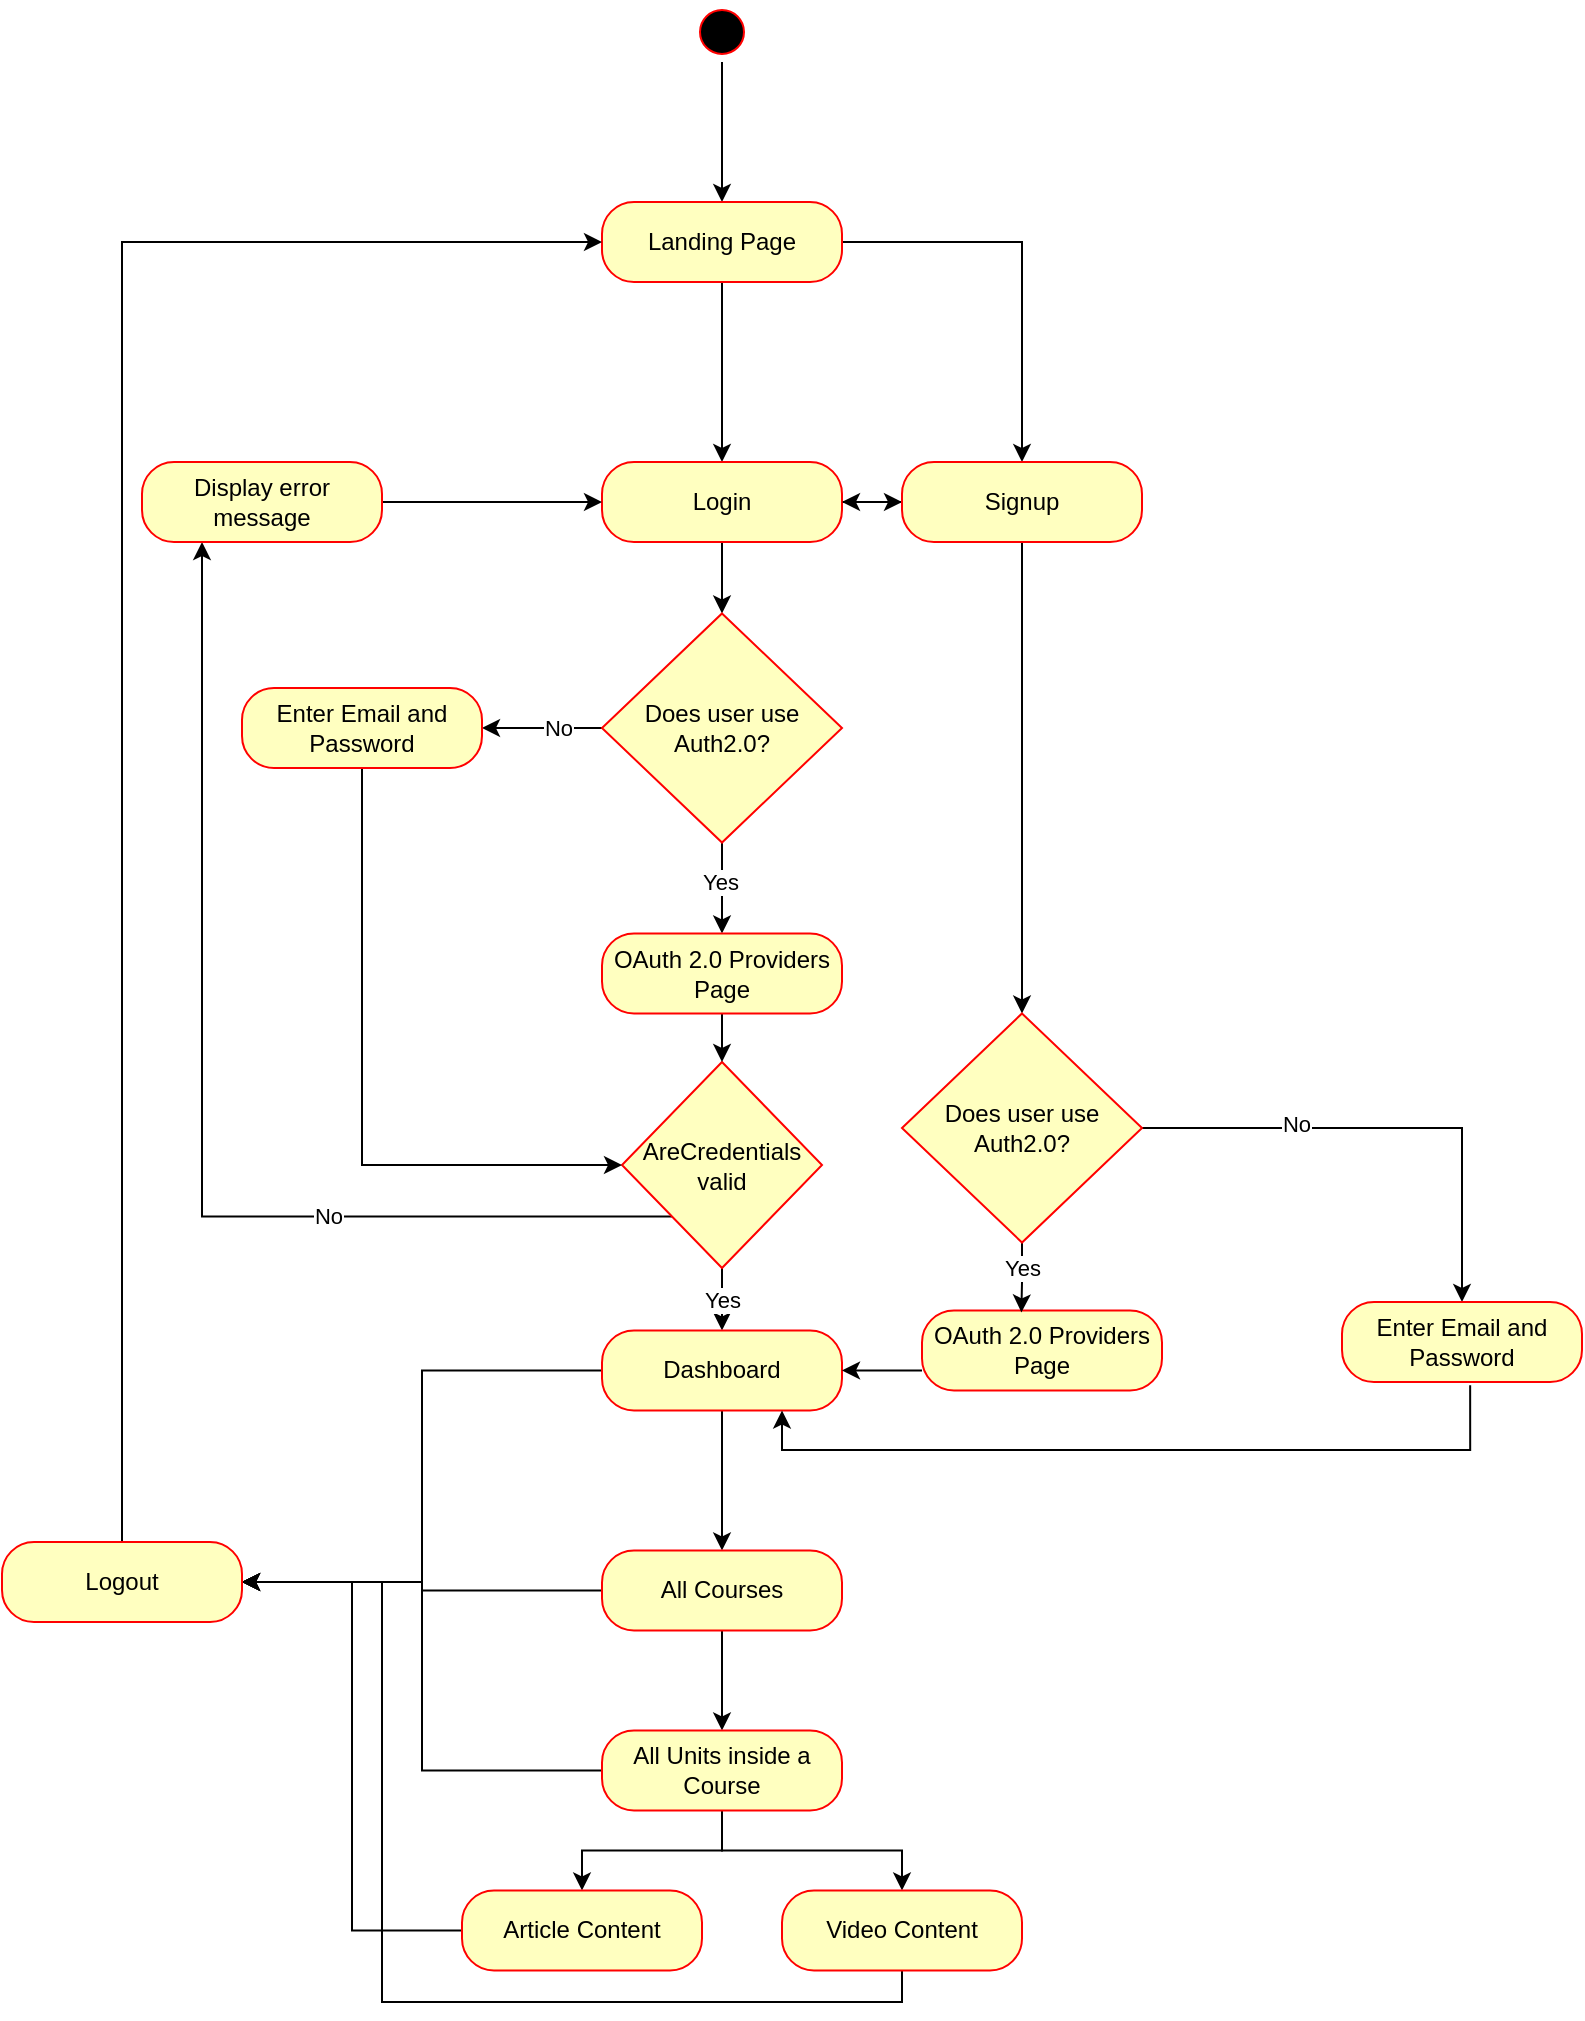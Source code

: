 <mxfile version="21.3.7" type="device">
  <diagram name="Page-1" id="e7e014a7-5840-1c2e-5031-d8a46d1fe8dd">
    <mxGraphModel dx="1578" dy="1143" grid="1" gridSize="10" guides="1" tooltips="1" connect="1" arrows="1" fold="1" page="1" pageScale="1" pageWidth="1169" pageHeight="826" background="none" math="0" shadow="0">
      <root>
        <mxCell id="0" />
        <mxCell id="1" parent="0" />
        <mxCell id="mS5WdFmhtBRxGCJuKwWH-47" style="edgeStyle=orthogonalEdgeStyle;rounded=0;orthogonalLoop=1;jettySize=auto;html=1;entryX=0.5;entryY=0;entryDx=0;entryDy=0;" edge="1" parent="1" source="mS5WdFmhtBRxGCJuKwWH-41" target="mS5WdFmhtBRxGCJuKwWH-44">
          <mxGeometry relative="1" as="geometry" />
        </mxCell>
        <mxCell id="mS5WdFmhtBRxGCJuKwWH-41" value="" style="ellipse;html=1;shape=startState;fillColor=#000000;strokeColor=#ff0000;" vertex="1" parent="1">
          <mxGeometry x="515" y="30" width="30" height="30" as="geometry" />
        </mxCell>
        <mxCell id="mS5WdFmhtBRxGCJuKwWH-57" style="edgeStyle=orthogonalEdgeStyle;rounded=0;orthogonalLoop=1;jettySize=auto;html=1;entryX=0.5;entryY=0;entryDx=0;entryDy=0;" edge="1" parent="1" source="mS5WdFmhtBRxGCJuKwWH-44" target="mS5WdFmhtBRxGCJuKwWH-54">
          <mxGeometry relative="1" as="geometry" />
        </mxCell>
        <mxCell id="mS5WdFmhtBRxGCJuKwWH-58" style="edgeStyle=orthogonalEdgeStyle;rounded=0;orthogonalLoop=1;jettySize=auto;html=1;entryX=0.5;entryY=0;entryDx=0;entryDy=0;" edge="1" parent="1" source="mS5WdFmhtBRxGCJuKwWH-44" target="mS5WdFmhtBRxGCJuKwWH-55">
          <mxGeometry relative="1" as="geometry" />
        </mxCell>
        <mxCell id="mS5WdFmhtBRxGCJuKwWH-44" value="Landing Page" style="rounded=1;whiteSpace=wrap;html=1;arcSize=40;fontColor=#000000;fillColor=#ffffc0;strokeColor=#ff0000;" vertex="1" parent="1">
          <mxGeometry x="470" y="130" width="120" height="40" as="geometry" />
        </mxCell>
        <mxCell id="mS5WdFmhtBRxGCJuKwWH-87" style="edgeStyle=orthogonalEdgeStyle;rounded=0;orthogonalLoop=1;jettySize=auto;html=1;" edge="1" parent="1" source="mS5WdFmhtBRxGCJuKwWH-54">
          <mxGeometry relative="1" as="geometry">
            <mxPoint x="620" y="280" as="targetPoint" />
          </mxGeometry>
        </mxCell>
        <mxCell id="mS5WdFmhtBRxGCJuKwWH-105" style="edgeStyle=orthogonalEdgeStyle;rounded=0;orthogonalLoop=1;jettySize=auto;html=1;entryX=0.5;entryY=0;entryDx=0;entryDy=0;" edge="1" parent="1" source="mS5WdFmhtBRxGCJuKwWH-54" target="mS5WdFmhtBRxGCJuKwWH-103">
          <mxGeometry relative="1" as="geometry" />
        </mxCell>
        <mxCell id="mS5WdFmhtBRxGCJuKwWH-54" value="Login" style="rounded=1;whiteSpace=wrap;html=1;arcSize=40;fontColor=#000000;fillColor=#ffffc0;strokeColor=#ff0000;" vertex="1" parent="1">
          <mxGeometry x="470" y="260" width="120" height="40" as="geometry" />
        </mxCell>
        <mxCell id="mS5WdFmhtBRxGCJuKwWH-86" style="edgeStyle=orthogonalEdgeStyle;rounded=0;orthogonalLoop=1;jettySize=auto;html=1;" edge="1" parent="1" source="mS5WdFmhtBRxGCJuKwWH-55" target="mS5WdFmhtBRxGCJuKwWH-54">
          <mxGeometry relative="1" as="geometry" />
        </mxCell>
        <mxCell id="mS5WdFmhtBRxGCJuKwWH-94" value="" style="edgeStyle=orthogonalEdgeStyle;rounded=0;orthogonalLoop=1;jettySize=auto;html=1;" edge="1" parent="1" source="mS5WdFmhtBRxGCJuKwWH-55" target="mS5WdFmhtBRxGCJuKwWH-93">
          <mxGeometry relative="1" as="geometry" />
        </mxCell>
        <mxCell id="mS5WdFmhtBRxGCJuKwWH-55" value="Signup" style="rounded=1;whiteSpace=wrap;html=1;arcSize=40;fontColor=#000000;fillColor=#ffffc0;strokeColor=#ff0000;" vertex="1" parent="1">
          <mxGeometry x="620" y="260" width="120" height="40" as="geometry" />
        </mxCell>
        <mxCell id="mS5WdFmhtBRxGCJuKwWH-68" value="Yes" style="edgeStyle=orthogonalEdgeStyle;rounded=0;orthogonalLoop=1;jettySize=auto;html=1;entryX=0.5;entryY=0;entryDx=0;entryDy=0;" edge="1" parent="1" source="mS5WdFmhtBRxGCJuKwWH-62" target="mS5WdFmhtBRxGCJuKwWH-66">
          <mxGeometry relative="1" as="geometry" />
        </mxCell>
        <mxCell id="mS5WdFmhtBRxGCJuKwWH-119" style="edgeStyle=orthogonalEdgeStyle;rounded=0;orthogonalLoop=1;jettySize=auto;html=1;exitX=0;exitY=1;exitDx=0;exitDy=0;" edge="1" parent="1" source="mS5WdFmhtBRxGCJuKwWH-62" target="mS5WdFmhtBRxGCJuKwWH-73">
          <mxGeometry relative="1" as="geometry">
            <Array as="points">
              <mxPoint x="270" y="637" />
            </Array>
          </mxGeometry>
        </mxCell>
        <mxCell id="mS5WdFmhtBRxGCJuKwWH-120" value="No" style="edgeLabel;html=1;align=center;verticalAlign=middle;resizable=0;points=[];" vertex="1" connectable="0" parent="mS5WdFmhtBRxGCJuKwWH-119">
          <mxGeometry x="-0.399" y="-1" relative="1" as="geometry">
            <mxPoint as="offset" />
          </mxGeometry>
        </mxCell>
        <mxCell id="mS5WdFmhtBRxGCJuKwWH-62" value="AreCredentials valid" style="rhombus;whiteSpace=wrap;html=1;fontColor=#000000;fillColor=#ffffc0;strokeColor=#ff0000;" vertex="1" parent="1">
          <mxGeometry x="480" y="560" width="100" height="103" as="geometry" />
        </mxCell>
        <mxCell id="mS5WdFmhtBRxGCJuKwWH-85" style="edgeStyle=orthogonalEdgeStyle;rounded=0;orthogonalLoop=1;jettySize=auto;html=1;entryX=0.5;entryY=0;entryDx=0;entryDy=0;" edge="1" parent="1" source="mS5WdFmhtBRxGCJuKwWH-66" target="mS5WdFmhtBRxGCJuKwWH-77">
          <mxGeometry relative="1" as="geometry" />
        </mxCell>
        <mxCell id="mS5WdFmhtBRxGCJuKwWH-124" style="edgeStyle=orthogonalEdgeStyle;rounded=0;orthogonalLoop=1;jettySize=auto;html=1;entryX=1;entryY=0.5;entryDx=0;entryDy=0;" edge="1" parent="1" source="mS5WdFmhtBRxGCJuKwWH-66" target="mS5WdFmhtBRxGCJuKwWH-123">
          <mxGeometry relative="1" as="geometry" />
        </mxCell>
        <mxCell id="mS5WdFmhtBRxGCJuKwWH-66" value="Dashboard" style="rounded=1;whiteSpace=wrap;html=1;arcSize=40;fontColor=#000000;fillColor=#ffffc0;strokeColor=#ff0000;" vertex="1" parent="1">
          <mxGeometry x="470" y="694.25" width="120" height="40" as="geometry" />
        </mxCell>
        <mxCell id="mS5WdFmhtBRxGCJuKwWH-75" style="edgeStyle=orthogonalEdgeStyle;rounded=0;orthogonalLoop=1;jettySize=auto;html=1;entryX=0;entryY=0.5;entryDx=0;entryDy=0;" edge="1" parent="1" source="mS5WdFmhtBRxGCJuKwWH-73" target="mS5WdFmhtBRxGCJuKwWH-54">
          <mxGeometry relative="1" as="geometry">
            <Array as="points">
              <mxPoint x="350" y="280" />
            </Array>
          </mxGeometry>
        </mxCell>
        <mxCell id="mS5WdFmhtBRxGCJuKwWH-73" value="Display error message" style="rounded=1;whiteSpace=wrap;html=1;arcSize=40;fontColor=#000000;fillColor=#ffffc0;strokeColor=#ff0000;" vertex="1" parent="1">
          <mxGeometry x="240" y="260" width="120" height="40" as="geometry" />
        </mxCell>
        <mxCell id="mS5WdFmhtBRxGCJuKwWH-84" style="edgeStyle=orthogonalEdgeStyle;rounded=0;orthogonalLoop=1;jettySize=auto;html=1;entryX=0.5;entryY=0;entryDx=0;entryDy=0;" edge="1" parent="1" source="mS5WdFmhtBRxGCJuKwWH-77" target="mS5WdFmhtBRxGCJuKwWH-79">
          <mxGeometry relative="1" as="geometry" />
        </mxCell>
        <mxCell id="mS5WdFmhtBRxGCJuKwWH-125" style="edgeStyle=orthogonalEdgeStyle;rounded=0;orthogonalLoop=1;jettySize=auto;html=1;entryX=1;entryY=0.5;entryDx=0;entryDy=0;" edge="1" parent="1" source="mS5WdFmhtBRxGCJuKwWH-77" target="mS5WdFmhtBRxGCJuKwWH-123">
          <mxGeometry relative="1" as="geometry" />
        </mxCell>
        <mxCell id="mS5WdFmhtBRxGCJuKwWH-77" value="All Courses" style="rounded=1;whiteSpace=wrap;html=1;arcSize=40;fontColor=#000000;fillColor=#ffffc0;strokeColor=#ff0000;" vertex="1" parent="1">
          <mxGeometry x="470" y="804.25" width="120" height="40" as="geometry" />
        </mxCell>
        <mxCell id="mS5WdFmhtBRxGCJuKwWH-82" style="edgeStyle=orthogonalEdgeStyle;rounded=0;orthogonalLoop=1;jettySize=auto;html=1;entryX=0.5;entryY=0;entryDx=0;entryDy=0;" edge="1" parent="1" source="mS5WdFmhtBRxGCJuKwWH-79" target="mS5WdFmhtBRxGCJuKwWH-80">
          <mxGeometry relative="1" as="geometry" />
        </mxCell>
        <mxCell id="mS5WdFmhtBRxGCJuKwWH-83" style="edgeStyle=orthogonalEdgeStyle;rounded=0;orthogonalLoop=1;jettySize=auto;html=1;" edge="1" parent="1" source="mS5WdFmhtBRxGCJuKwWH-79" target="mS5WdFmhtBRxGCJuKwWH-81">
          <mxGeometry relative="1" as="geometry" />
        </mxCell>
        <mxCell id="mS5WdFmhtBRxGCJuKwWH-126" style="edgeStyle=orthogonalEdgeStyle;rounded=0;orthogonalLoop=1;jettySize=auto;html=1;entryX=1;entryY=0.5;entryDx=0;entryDy=0;" edge="1" parent="1" source="mS5WdFmhtBRxGCJuKwWH-79" target="mS5WdFmhtBRxGCJuKwWH-123">
          <mxGeometry relative="1" as="geometry" />
        </mxCell>
        <mxCell id="mS5WdFmhtBRxGCJuKwWH-79" value="All Units inside a Course" style="rounded=1;whiteSpace=wrap;html=1;arcSize=40;fontColor=#000000;fillColor=#ffffc0;strokeColor=#ff0000;" vertex="1" parent="1">
          <mxGeometry x="470" y="894.25" width="120" height="40" as="geometry" />
        </mxCell>
        <mxCell id="mS5WdFmhtBRxGCJuKwWH-127" style="edgeStyle=orthogonalEdgeStyle;rounded=0;orthogonalLoop=1;jettySize=auto;html=1;entryX=1;entryY=0.5;entryDx=0;entryDy=0;" edge="1" parent="1" source="mS5WdFmhtBRxGCJuKwWH-80" target="mS5WdFmhtBRxGCJuKwWH-123">
          <mxGeometry relative="1" as="geometry" />
        </mxCell>
        <mxCell id="mS5WdFmhtBRxGCJuKwWH-80" value="Article Content" style="rounded=1;whiteSpace=wrap;html=1;arcSize=40;fontColor=#000000;fillColor=#ffffc0;strokeColor=#ff0000;" vertex="1" parent="1">
          <mxGeometry x="400" y="974.25" width="120" height="40" as="geometry" />
        </mxCell>
        <mxCell id="mS5WdFmhtBRxGCJuKwWH-128" style="edgeStyle=orthogonalEdgeStyle;rounded=0;orthogonalLoop=1;jettySize=auto;html=1;entryX=1;entryY=0.5;entryDx=0;entryDy=0;" edge="1" parent="1" source="mS5WdFmhtBRxGCJuKwWH-81" target="mS5WdFmhtBRxGCJuKwWH-123">
          <mxGeometry relative="1" as="geometry">
            <Array as="points">
              <mxPoint x="620" y="1030" />
              <mxPoint x="360" y="1030" />
              <mxPoint x="360" y="820" />
            </Array>
          </mxGeometry>
        </mxCell>
        <mxCell id="mS5WdFmhtBRxGCJuKwWH-81" value="Video Content" style="rounded=1;whiteSpace=wrap;html=1;arcSize=40;fontColor=#000000;fillColor=#ffffc0;strokeColor=#ff0000;" vertex="1" parent="1">
          <mxGeometry x="560" y="974.25" width="120" height="40" as="geometry" />
        </mxCell>
        <mxCell id="mS5WdFmhtBRxGCJuKwWH-99" style="edgeStyle=orthogonalEdgeStyle;rounded=0;orthogonalLoop=1;jettySize=auto;html=1;entryX=1;entryY=0.5;entryDx=0;entryDy=0;" edge="1" parent="1" source="mS5WdFmhtBRxGCJuKwWH-89" target="mS5WdFmhtBRxGCJuKwWH-66">
          <mxGeometry relative="1" as="geometry">
            <Array as="points">
              <mxPoint x="660" y="714.25" />
              <mxPoint x="660" y="714.25" />
            </Array>
          </mxGeometry>
        </mxCell>
        <mxCell id="mS5WdFmhtBRxGCJuKwWH-89" value="OAuth 2.0 Providers Page" style="rounded=1;whiteSpace=wrap;html=1;arcSize=40;fontColor=#000000;fillColor=#ffffc0;strokeColor=#ff0000;" vertex="1" parent="1">
          <mxGeometry x="630" y="684.25" width="120" height="40" as="geometry" />
        </mxCell>
        <mxCell id="mS5WdFmhtBRxGCJuKwWH-97" style="edgeStyle=orthogonalEdgeStyle;rounded=0;orthogonalLoop=1;jettySize=auto;html=1;exitX=1;exitY=0.5;exitDx=0;exitDy=0;entryX=0.5;entryY=0;entryDx=0;entryDy=0;" edge="1" parent="1" source="mS5WdFmhtBRxGCJuKwWH-93" target="mS5WdFmhtBRxGCJuKwWH-96">
          <mxGeometry relative="1" as="geometry">
            <mxPoint x="890" y="684.25" as="targetPoint" />
          </mxGeometry>
        </mxCell>
        <mxCell id="mS5WdFmhtBRxGCJuKwWH-122" value="No" style="edgeLabel;html=1;align=center;verticalAlign=middle;resizable=0;points=[];" vertex="1" connectable="0" parent="mS5WdFmhtBRxGCJuKwWH-97">
          <mxGeometry x="-0.375" y="2" relative="1" as="geometry">
            <mxPoint as="offset" />
          </mxGeometry>
        </mxCell>
        <mxCell id="mS5WdFmhtBRxGCJuKwWH-102" style="edgeStyle=orthogonalEdgeStyle;rounded=0;orthogonalLoop=1;jettySize=auto;html=1;entryX=0.414;entryY=0.024;entryDx=0;entryDy=0;entryPerimeter=0;" edge="1" parent="1" source="mS5WdFmhtBRxGCJuKwWH-93" target="mS5WdFmhtBRxGCJuKwWH-89">
          <mxGeometry relative="1" as="geometry">
            <mxPoint x="680" y="680" as="targetPoint" />
          </mxGeometry>
        </mxCell>
        <mxCell id="mS5WdFmhtBRxGCJuKwWH-121" value="Yes" style="edgeLabel;html=1;align=center;verticalAlign=middle;resizable=0;points=[];" vertex="1" connectable="0" parent="mS5WdFmhtBRxGCJuKwWH-102">
          <mxGeometry x="-0.805" y="-2" relative="1" as="geometry">
            <mxPoint x="2" y="9" as="offset" />
          </mxGeometry>
        </mxCell>
        <mxCell id="mS5WdFmhtBRxGCJuKwWH-93" value="Does user use Auth2.0?" style="rhombus;whiteSpace=wrap;html=1;fontColor=#000000;fillColor=#ffffc0;strokeColor=#ff0000;" vertex="1" parent="1">
          <mxGeometry x="620" y="535.75" width="120" height="114.5" as="geometry" />
        </mxCell>
        <mxCell id="mS5WdFmhtBRxGCJuKwWH-101" style="edgeStyle=orthogonalEdgeStyle;rounded=0;orthogonalLoop=1;jettySize=auto;html=1;entryX=0.75;entryY=1;entryDx=0;entryDy=0;exitX=0.534;exitY=1.041;exitDx=0;exitDy=0;exitPerimeter=0;" edge="1" parent="1" source="mS5WdFmhtBRxGCJuKwWH-96" target="mS5WdFmhtBRxGCJuKwWH-66">
          <mxGeometry relative="1" as="geometry">
            <mxPoint x="890" y="724.25" as="sourcePoint" />
            <Array as="points">
              <mxPoint x="904" y="754" />
              <mxPoint x="560" y="754" />
            </Array>
          </mxGeometry>
        </mxCell>
        <mxCell id="mS5WdFmhtBRxGCJuKwWH-96" value="Enter Email and Password" style="rounded=1;whiteSpace=wrap;html=1;arcSize=40;fontColor=#000000;fillColor=#ffffc0;strokeColor=#ff0000;" vertex="1" parent="1">
          <mxGeometry x="840" y="680" width="120" height="40" as="geometry" />
        </mxCell>
        <mxCell id="mS5WdFmhtBRxGCJuKwWH-106" style="edgeStyle=orthogonalEdgeStyle;rounded=0;orthogonalLoop=1;jettySize=auto;html=1;entryX=0.5;entryY=0;entryDx=0;entryDy=0;" edge="1" parent="1" source="mS5WdFmhtBRxGCJuKwWH-103" target="mS5WdFmhtBRxGCJuKwWH-116">
          <mxGeometry relative="1" as="geometry">
            <mxPoint x="530" y="510" as="targetPoint" />
          </mxGeometry>
        </mxCell>
        <mxCell id="mS5WdFmhtBRxGCJuKwWH-114" value="Yes" style="edgeLabel;html=1;align=center;verticalAlign=middle;resizable=0;points=[];" vertex="1" connectable="0" parent="mS5WdFmhtBRxGCJuKwWH-106">
          <mxGeometry x="-0.146" y="-1" relative="1" as="geometry">
            <mxPoint as="offset" />
          </mxGeometry>
        </mxCell>
        <mxCell id="mS5WdFmhtBRxGCJuKwWH-113" style="edgeStyle=orthogonalEdgeStyle;rounded=0;orthogonalLoop=1;jettySize=auto;html=1;exitX=0;exitY=0.5;exitDx=0;exitDy=0;entryX=1;entryY=0.5;entryDx=0;entryDy=0;" edge="1" parent="1" source="mS5WdFmhtBRxGCJuKwWH-103" target="mS5WdFmhtBRxGCJuKwWH-112">
          <mxGeometry relative="1" as="geometry" />
        </mxCell>
        <mxCell id="mS5WdFmhtBRxGCJuKwWH-115" value="No" style="edgeLabel;html=1;align=center;verticalAlign=middle;resizable=0;points=[];" vertex="1" connectable="0" parent="mS5WdFmhtBRxGCJuKwWH-113">
          <mxGeometry x="-0.25" relative="1" as="geometry">
            <mxPoint as="offset" />
          </mxGeometry>
        </mxCell>
        <mxCell id="mS5WdFmhtBRxGCJuKwWH-103" value="Does user use Auth2.0?" style="rhombus;whiteSpace=wrap;html=1;fontColor=#000000;fillColor=#ffffc0;strokeColor=#ff0000;" vertex="1" parent="1">
          <mxGeometry x="470" y="335.75" width="120" height="114.5" as="geometry" />
        </mxCell>
        <mxCell id="mS5WdFmhtBRxGCJuKwWH-118" style="edgeStyle=orthogonalEdgeStyle;rounded=0;orthogonalLoop=1;jettySize=auto;html=1;entryX=0;entryY=0.5;entryDx=0;entryDy=0;" edge="1" parent="1" source="mS5WdFmhtBRxGCJuKwWH-112" target="mS5WdFmhtBRxGCJuKwWH-62">
          <mxGeometry relative="1" as="geometry">
            <Array as="points">
              <mxPoint x="350" y="612" />
            </Array>
          </mxGeometry>
        </mxCell>
        <mxCell id="mS5WdFmhtBRxGCJuKwWH-112" value="Enter Email and Password" style="rounded=1;whiteSpace=wrap;html=1;arcSize=40;fontColor=#000000;fillColor=#ffffc0;strokeColor=#ff0000;" vertex="1" parent="1">
          <mxGeometry x="290" y="373" width="120" height="40" as="geometry" />
        </mxCell>
        <mxCell id="mS5WdFmhtBRxGCJuKwWH-117" style="edgeStyle=orthogonalEdgeStyle;rounded=0;orthogonalLoop=1;jettySize=auto;html=1;" edge="1" parent="1" source="mS5WdFmhtBRxGCJuKwWH-116" target="mS5WdFmhtBRxGCJuKwWH-62">
          <mxGeometry relative="1" as="geometry" />
        </mxCell>
        <mxCell id="mS5WdFmhtBRxGCJuKwWH-116" value="OAuth 2.0 Providers Page" style="rounded=1;whiteSpace=wrap;html=1;arcSize=40;fontColor=#000000;fillColor=#ffffc0;strokeColor=#ff0000;" vertex="1" parent="1">
          <mxGeometry x="470" y="495.75" width="120" height="40" as="geometry" />
        </mxCell>
        <mxCell id="mS5WdFmhtBRxGCJuKwWH-129" style="edgeStyle=orthogonalEdgeStyle;rounded=0;orthogonalLoop=1;jettySize=auto;html=1;entryX=0;entryY=0.5;entryDx=0;entryDy=0;" edge="1" parent="1" source="mS5WdFmhtBRxGCJuKwWH-123" target="mS5WdFmhtBRxGCJuKwWH-44">
          <mxGeometry relative="1" as="geometry">
            <Array as="points">
              <mxPoint x="230" y="150" />
            </Array>
          </mxGeometry>
        </mxCell>
        <mxCell id="mS5WdFmhtBRxGCJuKwWH-123" value="Logout" style="rounded=1;whiteSpace=wrap;html=1;arcSize=40;fontColor=#000000;fillColor=#ffffc0;strokeColor=#ff0000;" vertex="1" parent="1">
          <mxGeometry x="170" y="800" width="120" height="40" as="geometry" />
        </mxCell>
      </root>
    </mxGraphModel>
  </diagram>
</mxfile>
